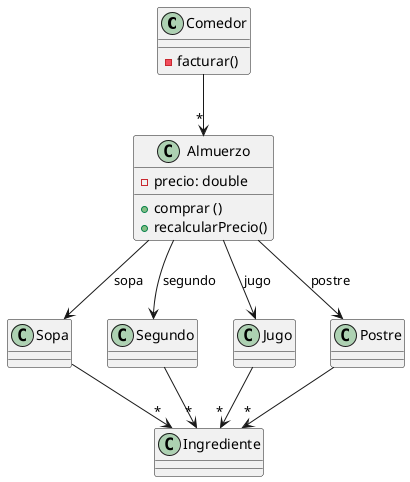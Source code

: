 @startuml

class Comedor{
    - facturar()
}
class Almuerzo {
    - precio: double
    + comprar ()
    + recalcularPrecio()

}

class Sopa {

}

class Segundo{

}

class Jugo {
}

class Postre{

}


class Ingrediente{

}

Comedor --> "*"Almuerzo
Almuerzo --> Sopa : sopa
Almuerzo --> Segundo: segundo
Almuerzo --> Jugo : jugo
Almuerzo --> Postre : postre

Sopa --> "*"Ingrediente
Segundo --> "*" Ingrediente
Jugo --> "*"Ingrediente
Postre --> "*"Ingrediente




@enduml